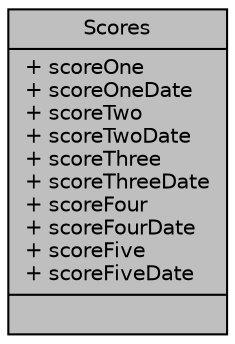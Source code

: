 digraph "Scores"
{
 // INTERACTIVE_SVG=YES
 // LATEX_PDF_SIZE
  bgcolor="transparent";
  edge [fontname="Helvetica",fontsize="10",labelfontname="Helvetica",labelfontsize="10"];
  node [fontname="Helvetica",fontsize="10",shape=record];
  Node1 [label="{Scores\n|+ scoreOne\l+ scoreOneDate\l+ scoreTwo\l+ scoreTwoDate\l+ scoreThree\l+ scoreThreeDate\l+ scoreFour\l+ scoreFourDate\l+ scoreFive\l+ scoreFiveDate\l|}",height=0.2,width=0.4,color="black", fillcolor="grey75", style="filled", fontcolor="black",tooltip=" "];
}
